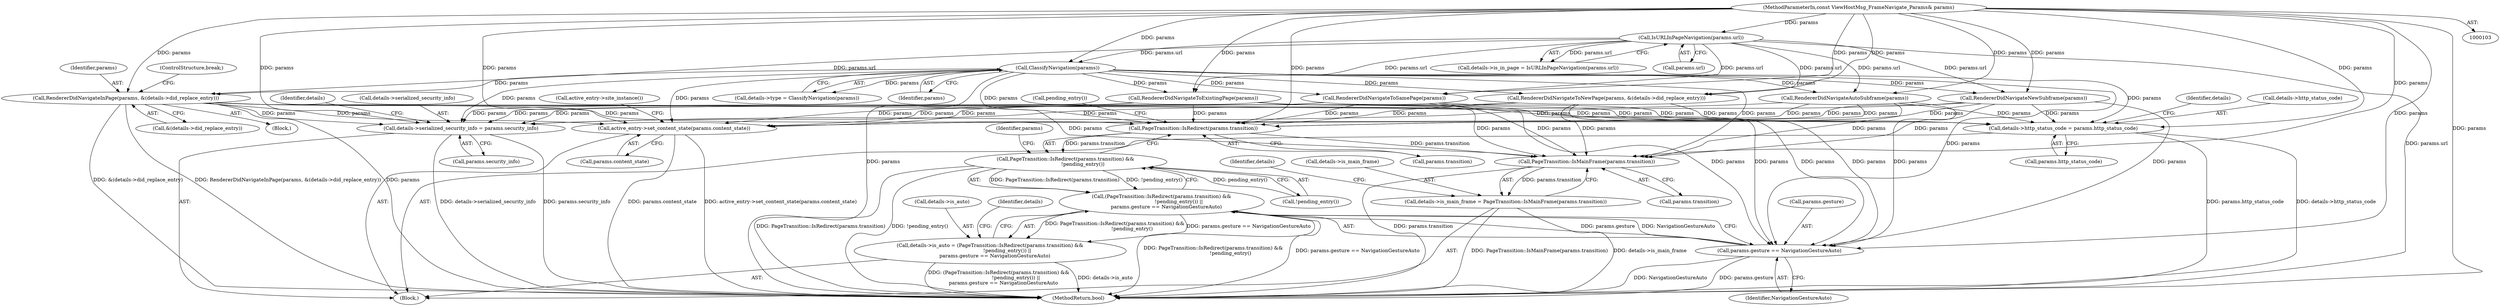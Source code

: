digraph "0_Chrome_20d1c99d9b53a0b2b419aae0075494a9d0b86daf@pointer" {
"1000186" [label="(Call,RendererDidNavigateInPage(params, &(details->did_replace_entry)))"];
"1000154" [label="(Call,IsURLInPageNavigation(params.url))"];
"1000104" [label="(MethodParameterIn,const ViewHostMsg_FrameNavigate_Params& params)"];
"1000162" [label="(Call,ClassifyNavigation(params))"];
"1000226" [label="(Call,active_entry->set_content_state(params.content_state))"];
"1000240" [label="(Call,PageTransition::IsRedirect(params.transition))"];
"1000239" [label="(Call,PageTransition::IsRedirect(params.transition) &&\n                      !pending_entry())"];
"1000238" [label="(Call,(PageTransition::IsRedirect(params.transition) &&\n                      !pending_entry()) ||\n      params.gesture == NavigationGestureAuto)"];
"1000234" [label="(Call,details->is_auto = (PageTransition::IsRedirect(params.transition) &&\n                      !pending_entry()) ||\n      params.gesture == NavigationGestureAuto)"];
"1000260" [label="(Call,PageTransition::IsMainFrame(params.transition))"];
"1000256" [label="(Call,details->is_main_frame = PageTransition::IsMainFrame(params.transition))"];
"1000246" [label="(Call,params.gesture == NavigationGestureAuto)"];
"1000264" [label="(Call,details->serialized_security_info = params.security_info)"];
"1000271" [label="(Call,details->http_status_code = params.http_status_code)"];
"1000150" [label="(Call,details->is_in_page = IsURLInPageNavigation(params.url))"];
"1000178" [label="(Call,RendererDidNavigateToExistingPage(params))"];
"1000182" [label="(Call,RendererDidNavigateToSamePage(params))"];
"1000155" [label="(Call,params.url)"];
"1000256" [label="(Call,details->is_main_frame = PageTransition::IsMainFrame(params.transition))"];
"1000261" [label="(Call,params.transition)"];
"1000235" [label="(Call,details->is_auto)"];
"1000234" [label="(Call,details->is_auto = (PageTransition::IsRedirect(params.transition) &&\n                      !pending_entry()) ||\n      params.gesture == NavigationGestureAuto)"];
"1000275" [label="(Call,params.http_status_code)"];
"1000186" [label="(Call,RendererDidNavigateInPage(params, &(details->did_replace_entry)))"];
"1000271" [label="(Call,details->http_status_code = params.http_status_code)"];
"1000188" [label="(Call,&(details->did_replace_entry))"];
"1000192" [label="(ControlStructure,break;)"];
"1000226" [label="(Call,active_entry->set_content_state(params.content_state))"];
"1000266" [label="(Identifier,details)"];
"1000240" [label="(Call,PageTransition::IsRedirect(params.transition))"];
"1000279" [label="(Identifier,details)"];
"1000253" [label="(Identifier,details)"];
"1000232" [label="(Call,active_entry->site_instance())"];
"1000238" [label="(Call,(PageTransition::IsRedirect(params.transition) &&\n                      !pending_entry()) ||\n      params.gesture == NavigationGestureAuto)"];
"1000104" [label="(MethodParameterIn,const ViewHostMsg_FrameNavigate_Params& params)"];
"1000246" [label="(Call,params.gesture == NavigationGestureAuto)"];
"1000227" [label="(Call,params.content_state)"];
"1000245" [label="(Call,pending_entry())"];
"1000241" [label="(Call,params.transition)"];
"1000283" [label="(MethodReturn,bool)"];
"1000158" [label="(Call,details->type = ClassifyNavigation(params))"];
"1000248" [label="(Identifier,params)"];
"1000260" [label="(Call,PageTransition::IsMainFrame(params.transition))"];
"1000187" [label="(Identifier,params)"];
"1000163" [label="(Identifier,params)"];
"1000257" [label="(Call,details->is_main_frame)"];
"1000250" [label="(Identifier,NavigationGestureAuto)"];
"1000273" [label="(Identifier,details)"];
"1000154" [label="(Call,IsURLInPageNavigation(params.url))"];
"1000247" [label="(Call,params.gesture)"];
"1000162" [label="(Call,ClassifyNavigation(params))"];
"1000168" [label="(Block,)"];
"1000264" [label="(Call,details->serialized_security_info = params.security_info)"];
"1000239" [label="(Call,PageTransition::IsRedirect(params.transition) &&\n                      !pending_entry())"];
"1000268" [label="(Call,params.security_info)"];
"1000107" [label="(Block,)"];
"1000244" [label="(Call,!pending_entry())"];
"1000265" [label="(Call,details->serialized_security_info)"];
"1000272" [label="(Call,details->http_status_code)"];
"1000200" [label="(Call,RendererDidNavigateAutoSubframe(params))"];
"1000194" [label="(Call,RendererDidNavigateNewSubframe(params))"];
"1000170" [label="(Call,RendererDidNavigateToNewPage(params, &(details->did_replace_entry)))"];
"1000186" -> "1000168"  [label="AST: "];
"1000186" -> "1000188"  [label="CFG: "];
"1000187" -> "1000186"  [label="AST: "];
"1000188" -> "1000186"  [label="AST: "];
"1000192" -> "1000186"  [label="CFG: "];
"1000186" -> "1000283"  [label="DDG: &(details->did_replace_entry)"];
"1000186" -> "1000283"  [label="DDG: RendererDidNavigateInPage(params, &(details->did_replace_entry))"];
"1000186" -> "1000283"  [label="DDG: params"];
"1000154" -> "1000186"  [label="DDG: params.url"];
"1000162" -> "1000186"  [label="DDG: params"];
"1000104" -> "1000186"  [label="DDG: params"];
"1000186" -> "1000226"  [label="DDG: params"];
"1000186" -> "1000240"  [label="DDG: params"];
"1000186" -> "1000246"  [label="DDG: params"];
"1000186" -> "1000260"  [label="DDG: params"];
"1000186" -> "1000264"  [label="DDG: params"];
"1000186" -> "1000271"  [label="DDG: params"];
"1000154" -> "1000150"  [label="AST: "];
"1000154" -> "1000155"  [label="CFG: "];
"1000155" -> "1000154"  [label="AST: "];
"1000150" -> "1000154"  [label="CFG: "];
"1000154" -> "1000283"  [label="DDG: params.url"];
"1000154" -> "1000150"  [label="DDG: params.url"];
"1000104" -> "1000154"  [label="DDG: params"];
"1000154" -> "1000162"  [label="DDG: params.url"];
"1000154" -> "1000170"  [label="DDG: params.url"];
"1000154" -> "1000178"  [label="DDG: params.url"];
"1000154" -> "1000182"  [label="DDG: params.url"];
"1000154" -> "1000194"  [label="DDG: params.url"];
"1000154" -> "1000200"  [label="DDG: params.url"];
"1000104" -> "1000103"  [label="AST: "];
"1000104" -> "1000283"  [label="DDG: params"];
"1000104" -> "1000162"  [label="DDG: params"];
"1000104" -> "1000170"  [label="DDG: params"];
"1000104" -> "1000178"  [label="DDG: params"];
"1000104" -> "1000182"  [label="DDG: params"];
"1000104" -> "1000194"  [label="DDG: params"];
"1000104" -> "1000200"  [label="DDG: params"];
"1000104" -> "1000226"  [label="DDG: params"];
"1000104" -> "1000240"  [label="DDG: params"];
"1000104" -> "1000246"  [label="DDG: params"];
"1000104" -> "1000260"  [label="DDG: params"];
"1000104" -> "1000264"  [label="DDG: params"];
"1000104" -> "1000271"  [label="DDG: params"];
"1000162" -> "1000158"  [label="AST: "];
"1000162" -> "1000163"  [label="CFG: "];
"1000163" -> "1000162"  [label="AST: "];
"1000158" -> "1000162"  [label="CFG: "];
"1000162" -> "1000283"  [label="DDG: params"];
"1000162" -> "1000158"  [label="DDG: params"];
"1000162" -> "1000170"  [label="DDG: params"];
"1000162" -> "1000178"  [label="DDG: params"];
"1000162" -> "1000182"  [label="DDG: params"];
"1000162" -> "1000194"  [label="DDG: params"];
"1000162" -> "1000200"  [label="DDG: params"];
"1000162" -> "1000226"  [label="DDG: params"];
"1000162" -> "1000240"  [label="DDG: params"];
"1000162" -> "1000246"  [label="DDG: params"];
"1000162" -> "1000260"  [label="DDG: params"];
"1000162" -> "1000264"  [label="DDG: params"];
"1000162" -> "1000271"  [label="DDG: params"];
"1000226" -> "1000107"  [label="AST: "];
"1000226" -> "1000227"  [label="CFG: "];
"1000227" -> "1000226"  [label="AST: "];
"1000232" -> "1000226"  [label="CFG: "];
"1000226" -> "1000283"  [label="DDG: params.content_state"];
"1000226" -> "1000283"  [label="DDG: active_entry->set_content_state(params.content_state)"];
"1000200" -> "1000226"  [label="DDG: params"];
"1000194" -> "1000226"  [label="DDG: params"];
"1000170" -> "1000226"  [label="DDG: params"];
"1000182" -> "1000226"  [label="DDG: params"];
"1000178" -> "1000226"  [label="DDG: params"];
"1000240" -> "1000239"  [label="AST: "];
"1000240" -> "1000241"  [label="CFG: "];
"1000241" -> "1000240"  [label="AST: "];
"1000245" -> "1000240"  [label="CFG: "];
"1000239" -> "1000240"  [label="CFG: "];
"1000240" -> "1000239"  [label="DDG: params.transition"];
"1000200" -> "1000240"  [label="DDG: params"];
"1000194" -> "1000240"  [label="DDG: params"];
"1000170" -> "1000240"  [label="DDG: params"];
"1000182" -> "1000240"  [label="DDG: params"];
"1000178" -> "1000240"  [label="DDG: params"];
"1000240" -> "1000260"  [label="DDG: params.transition"];
"1000239" -> "1000238"  [label="AST: "];
"1000239" -> "1000244"  [label="CFG: "];
"1000244" -> "1000239"  [label="AST: "];
"1000248" -> "1000239"  [label="CFG: "];
"1000238" -> "1000239"  [label="CFG: "];
"1000239" -> "1000283"  [label="DDG: PageTransition::IsRedirect(params.transition)"];
"1000239" -> "1000283"  [label="DDG: !pending_entry()"];
"1000239" -> "1000238"  [label="DDG: PageTransition::IsRedirect(params.transition)"];
"1000239" -> "1000238"  [label="DDG: !pending_entry()"];
"1000244" -> "1000239"  [label="DDG: pending_entry()"];
"1000238" -> "1000234"  [label="AST: "];
"1000238" -> "1000246"  [label="CFG: "];
"1000246" -> "1000238"  [label="AST: "];
"1000234" -> "1000238"  [label="CFG: "];
"1000238" -> "1000283"  [label="DDG: PageTransition::IsRedirect(params.transition) &&\n                      !pending_entry()"];
"1000238" -> "1000283"  [label="DDG: params.gesture == NavigationGestureAuto"];
"1000238" -> "1000234"  [label="DDG: PageTransition::IsRedirect(params.transition) &&\n                      !pending_entry()"];
"1000238" -> "1000234"  [label="DDG: params.gesture == NavigationGestureAuto"];
"1000246" -> "1000238"  [label="DDG: params.gesture"];
"1000246" -> "1000238"  [label="DDG: NavigationGestureAuto"];
"1000234" -> "1000107"  [label="AST: "];
"1000235" -> "1000234"  [label="AST: "];
"1000253" -> "1000234"  [label="CFG: "];
"1000234" -> "1000283"  [label="DDG: details->is_auto"];
"1000234" -> "1000283"  [label="DDG: (PageTransition::IsRedirect(params.transition) &&\n                      !pending_entry()) ||\n      params.gesture == NavigationGestureAuto"];
"1000260" -> "1000256"  [label="AST: "];
"1000260" -> "1000261"  [label="CFG: "];
"1000261" -> "1000260"  [label="AST: "];
"1000256" -> "1000260"  [label="CFG: "];
"1000260" -> "1000283"  [label="DDG: params.transition"];
"1000260" -> "1000256"  [label="DDG: params.transition"];
"1000200" -> "1000260"  [label="DDG: params"];
"1000194" -> "1000260"  [label="DDG: params"];
"1000170" -> "1000260"  [label="DDG: params"];
"1000182" -> "1000260"  [label="DDG: params"];
"1000178" -> "1000260"  [label="DDG: params"];
"1000256" -> "1000107"  [label="AST: "];
"1000257" -> "1000256"  [label="AST: "];
"1000266" -> "1000256"  [label="CFG: "];
"1000256" -> "1000283"  [label="DDG: PageTransition::IsMainFrame(params.transition)"];
"1000256" -> "1000283"  [label="DDG: details->is_main_frame"];
"1000246" -> "1000250"  [label="CFG: "];
"1000247" -> "1000246"  [label="AST: "];
"1000250" -> "1000246"  [label="AST: "];
"1000246" -> "1000283"  [label="DDG: NavigationGestureAuto"];
"1000246" -> "1000283"  [label="DDG: params.gesture"];
"1000200" -> "1000246"  [label="DDG: params"];
"1000194" -> "1000246"  [label="DDG: params"];
"1000170" -> "1000246"  [label="DDG: params"];
"1000182" -> "1000246"  [label="DDG: params"];
"1000178" -> "1000246"  [label="DDG: params"];
"1000264" -> "1000107"  [label="AST: "];
"1000264" -> "1000268"  [label="CFG: "];
"1000265" -> "1000264"  [label="AST: "];
"1000268" -> "1000264"  [label="AST: "];
"1000273" -> "1000264"  [label="CFG: "];
"1000264" -> "1000283"  [label="DDG: details->serialized_security_info"];
"1000264" -> "1000283"  [label="DDG: params.security_info"];
"1000200" -> "1000264"  [label="DDG: params"];
"1000194" -> "1000264"  [label="DDG: params"];
"1000170" -> "1000264"  [label="DDG: params"];
"1000182" -> "1000264"  [label="DDG: params"];
"1000178" -> "1000264"  [label="DDG: params"];
"1000271" -> "1000107"  [label="AST: "];
"1000271" -> "1000275"  [label="CFG: "];
"1000272" -> "1000271"  [label="AST: "];
"1000275" -> "1000271"  [label="AST: "];
"1000279" -> "1000271"  [label="CFG: "];
"1000271" -> "1000283"  [label="DDG: params.http_status_code"];
"1000271" -> "1000283"  [label="DDG: details->http_status_code"];
"1000200" -> "1000271"  [label="DDG: params"];
"1000194" -> "1000271"  [label="DDG: params"];
"1000170" -> "1000271"  [label="DDG: params"];
"1000182" -> "1000271"  [label="DDG: params"];
"1000178" -> "1000271"  [label="DDG: params"];
}
